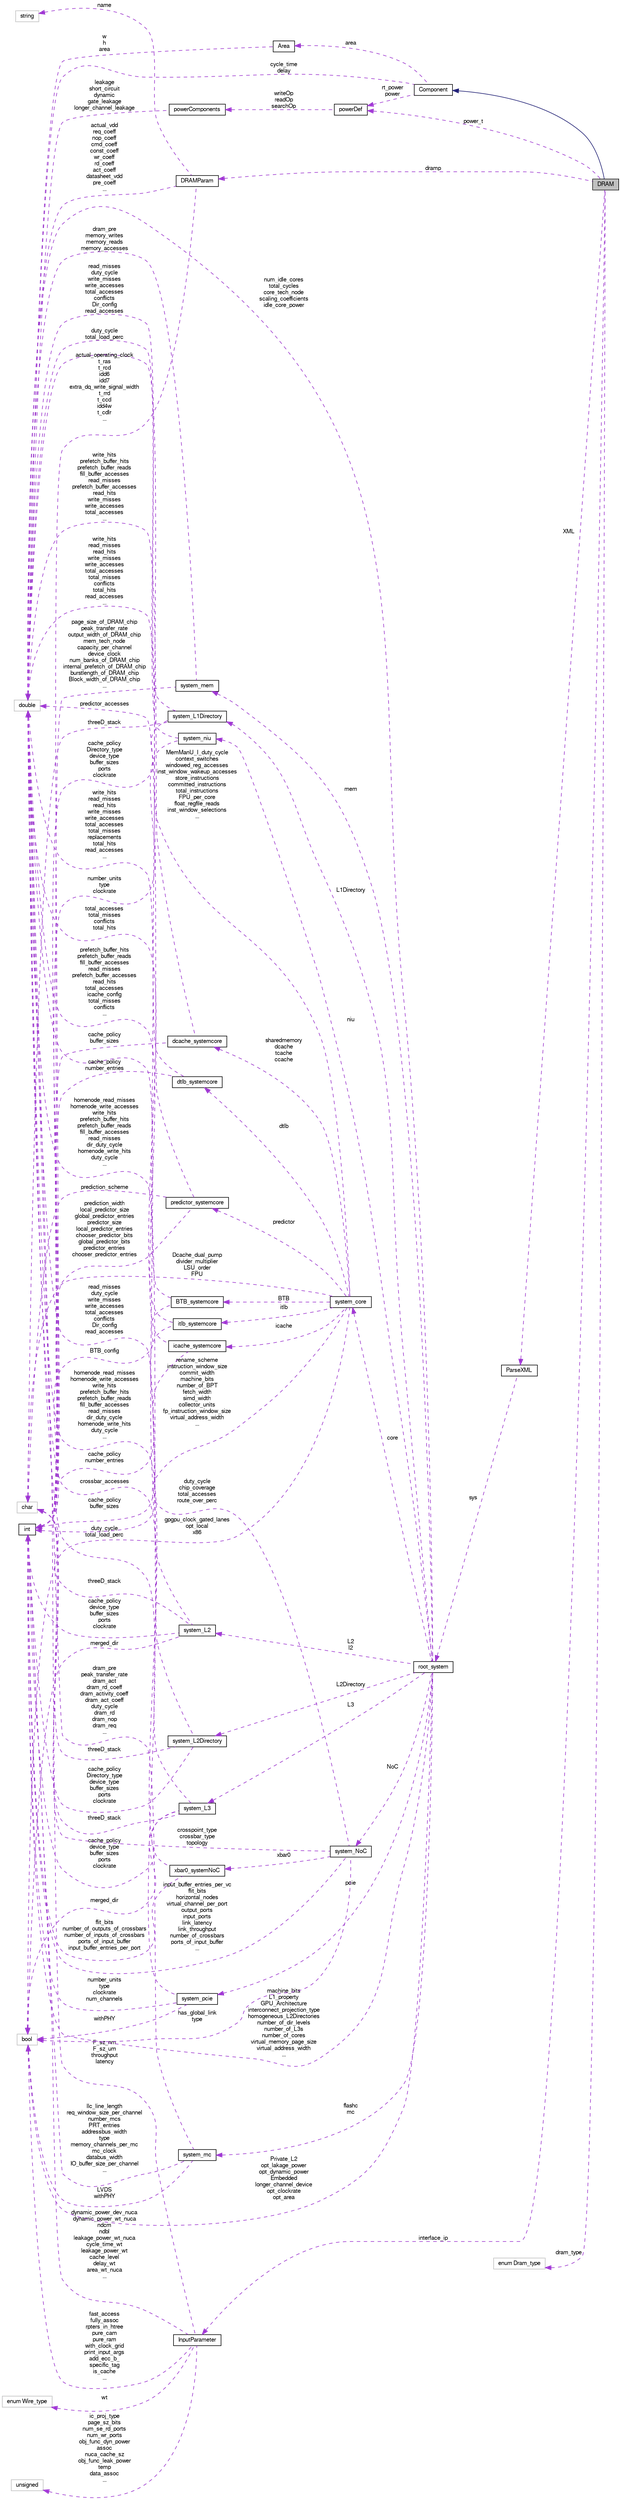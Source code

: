 digraph G
{
  bgcolor="transparent";
  edge [fontname="FreeSans",fontsize="10",labelfontname="FreeSans",labelfontsize="10"];
  node [fontname="FreeSans",fontsize="10",shape=record];
  rankdir=LR;
  Node1 [label="DRAM",height=0.2,width=0.4,color="black", fillcolor="grey75", style="filled" fontcolor="black"];
  Node2 -> Node1 [dir=back,color="midnightblue",fontsize="10",style="solid",fontname="FreeSans"];
  Node2 [label="Component",height=0.2,width=0.4,color="black",URL="$classComponent.html"];
  Node3 -> Node2 [dir=back,color="darkorchid3",fontsize="10",style="dashed",label="cycle_time\ndelay",fontname="FreeSans"];
  Node3 [label="double",height=0.2,width=0.4,color="grey75"];
  Node4 -> Node2 [dir=back,color="darkorchid3",fontsize="10",style="dashed",label="rt_power\npower",fontname="FreeSans"];
  Node4 [label="powerDef",height=0.2,width=0.4,color="black",URL="$classpowerDef.html"];
  Node5 -> Node4 [dir=back,color="darkorchid3",fontsize="10",style="dashed",label="writeOp\nreadOp\nsearchOp",fontname="FreeSans"];
  Node5 [label="powerComponents",height=0.2,width=0.4,color="black",URL="$classpowerComponents.html"];
  Node3 -> Node5 [dir=back,color="darkorchid3",fontsize="10",style="dashed",label="leakage\nshort_circuit\ndynamic\ngate_leakage\nlonger_channel_leakage",fontname="FreeSans"];
  Node6 -> Node2 [dir=back,color="darkorchid3",fontsize="10",style="dashed",label="area",fontname="FreeSans"];
  Node6 [label="Area",height=0.2,width=0.4,color="black",URL="$classArea.html"];
  Node3 -> Node6 [dir=back,color="darkorchid3",fontsize="10",style="dashed",label="w\nh\narea",fontname="FreeSans"];
  Node7 -> Node1 [dir=back,color="darkorchid3",fontsize="10",style="dashed",label="dram_type",fontname="FreeSans"];
  Node7 [label="enum Dram_type",height=0.2,width=0.4,color="grey75"];
  Node4 -> Node1 [dir=back,color="darkorchid3",fontsize="10",style="dashed",label="power_t",fontname="FreeSans"];
  Node8 -> Node1 [dir=back,color="darkorchid3",fontsize="10",style="dashed",label="dramp",fontname="FreeSans"];
  Node8 [label="DRAMParam",height=0.2,width=0.4,color="black",URL="$classDRAMParam.html"];
  Node3 -> Node8 [dir=back,color="darkorchid3",fontsize="10",style="dashed",label="actual_vdd\nreq_coeff\nnop_coeff\ncmd_coeff\nconst_coeff\nwr_coeff\nrd_coeff\nact_coeff\ndatasheet_vdd\npre_coeff\n...",fontname="FreeSans"];
  Node9 -> Node8 [dir=back,color="darkorchid3",fontsize="10",style="dashed",label="name",fontname="FreeSans"];
  Node9 [label="string",height=0.2,width=0.4,color="grey75"];
  Node10 -> Node8 [dir=back,color="darkorchid3",fontsize="10",style="dashed",label="actual_operating_clock\nt_ras\nt_rcd\nidd6\nidd7\nextra_dq_write_signal_width\nt_rrd\nt_ccd\nidd4w\nt_cdlr\n...",fontname="FreeSans"];
  Node10 [label="int",height=0.2,width=0.4,color="black",URL="$classint.html"];
  Node11 -> Node1 [dir=back,color="darkorchid3",fontsize="10",style="dashed",label="interface_ip",fontname="FreeSans"];
  Node11 [label="InputParameter",height=0.2,width=0.4,color="black",URL="$classInputParameter.html"];
  Node3 -> Node11 [dir=back,color="darkorchid3",fontsize="10",style="dashed",label="F_sz_nm\nF_sz_um\nthroughput\nlatency",fontname="FreeSans"];
  Node10 -> Node11 [dir=back,color="darkorchid3",fontsize="10",style="dashed",label="dynamic_power_dev_nuca\ndynamic_power_wt_nuca\nndcm\nndbl\nleakage_power_wt_nuca\ncycle_time_wt\nleakage_power_wt\ncache_level\ndelay_wt\narea_wt_nuca\n...",fontname="FreeSans"];
  Node12 -> Node11 [dir=back,color="darkorchid3",fontsize="10",style="dashed",label="fast_access\nfully_assoc\nrpters_in_htree\npure_cam\npure_ram\nwith_clock_grid\nprint_input_args\nadd_ecc_b_\nspecific_tag\nis_cache\n...",fontname="FreeSans"];
  Node12 [label="bool",height=0.2,width=0.4,color="grey75"];
  Node13 -> Node11 [dir=back,color="darkorchid3",fontsize="10",style="dashed",label="wt",fontname="FreeSans"];
  Node13 [label="enum Wire_type",height=0.2,width=0.4,color="grey75"];
  Node14 -> Node11 [dir=back,color="darkorchid3",fontsize="10",style="dashed",label="ic_proj_type\npage_sz_bits\nnum_se_rd_ports\nnum_wr_ports\nobj_func_dyn_power\nassoc\nnuca_cache_sz\nobj_func_leak_power\ntemp\ndata_assoc\n...",fontname="FreeSans"];
  Node14 [label="unsigned",height=0.2,width=0.4,color="grey75"];
  Node15 -> Node1 [dir=back,color="darkorchid3",fontsize="10",style="dashed",label="XML",fontname="FreeSans"];
  Node15 [label="ParseXML",height=0.2,width=0.4,color="black",URL="$classParseXML.html"];
  Node16 -> Node15 [dir=back,color="darkorchid3",fontsize="10",style="dashed",label="sys",fontname="FreeSans"];
  Node16 [label="root_system",height=0.2,width=0.4,color="black",URL="$structroot__system.html"];
  Node17 -> Node16 [dir=back,color="darkorchid3",fontsize="10",style="dashed",label="L2\nl2",fontname="FreeSans"];
  Node17 [label="system_L2",height=0.2,width=0.4,color="black",URL="$structsystem__L2.html"];
  Node3 -> Node17 [dir=back,color="darkorchid3",fontsize="10",style="dashed",label="homenode_read_misses\nhomenode_write_accesses\nwrite_hits\nprefetch_buffer_hits\nprefetch_buffer_reads\nfill_buffer_accesses\nread_misses\ndir_duty_cycle\nhomenode_write_hits\nduty_cycle\n...",fontname="FreeSans"];
  Node18 -> Node17 [dir=back,color="darkorchid3",fontsize="10",style="dashed",label="threeD_stack",fontname="FreeSans"];
  Node18 [label="char",height=0.2,width=0.4,color="grey75"];
  Node10 -> Node17 [dir=back,color="darkorchid3",fontsize="10",style="dashed",label="cache_policy\ndevice_type\nbuffer_sizes\nports\nclockrate",fontname="FreeSans"];
  Node12 -> Node17 [dir=back,color="darkorchid3",fontsize="10",style="dashed",label="merged_dir",fontname="FreeSans"];
  Node19 -> Node16 [dir=back,color="darkorchid3",fontsize="10",style="dashed",label="L3",fontname="FreeSans"];
  Node19 [label="system_L3",height=0.2,width=0.4,color="black",URL="$structsystem__L3.html"];
  Node3 -> Node19 [dir=back,color="darkorchid3",fontsize="10",style="dashed",label="homenode_read_misses\nhomenode_write_accesses\nwrite_hits\nprefetch_buffer_hits\nprefetch_buffer_reads\nfill_buffer_accesses\nread_misses\ndir_duty_cycle\nhomenode_write_hits\nduty_cycle\n...",fontname="FreeSans"];
  Node18 -> Node19 [dir=back,color="darkorchid3",fontsize="10",style="dashed",label="threeD_stack",fontname="FreeSans"];
  Node10 -> Node19 [dir=back,color="darkorchid3",fontsize="10",style="dashed",label="cache_policy\ndevice_type\nbuffer_sizes\nports\nclockrate",fontname="FreeSans"];
  Node12 -> Node19 [dir=back,color="darkorchid3",fontsize="10",style="dashed",label="merged_dir",fontname="FreeSans"];
  Node3 -> Node16 [dir=back,color="darkorchid3",fontsize="10",style="dashed",label="num_idle_cores\ntotal_cycles\ncore_tech_node\nscaling_coefficients\nidle_core_power",fontname="FreeSans"];
  Node20 -> Node16 [dir=back,color="darkorchid3",fontsize="10",style="dashed",label="L2Directory",fontname="FreeSans"];
  Node20 [label="system_L2Directory",height=0.2,width=0.4,color="black",URL="$structsystem__L2Directory.html"];
  Node3 -> Node20 [dir=back,color="darkorchid3",fontsize="10",style="dashed",label="read_misses\nduty_cycle\nwrite_misses\nwrite_accesses\ntotal_accesses\nconflicts\nDir_config\nread_accesses",fontname="FreeSans"];
  Node18 -> Node20 [dir=back,color="darkorchid3",fontsize="10",style="dashed",label="threeD_stack",fontname="FreeSans"];
  Node10 -> Node20 [dir=back,color="darkorchid3",fontsize="10",style="dashed",label="cache_policy\nDirectory_type\ndevice_type\nbuffer_sizes\nports\nclockrate",fontname="FreeSans"];
  Node21 -> Node16 [dir=back,color="darkorchid3",fontsize="10",style="dashed",label="flashc\nmc",fontname="FreeSans"];
  Node21 [label="system_mc",height=0.2,width=0.4,color="black",URL="$structsystem__mc.html"];
  Node3 -> Node21 [dir=back,color="darkorchid3",fontsize="10",style="dashed",label="dram_pre\npeak_transfer_rate\ndram_act\ndram_rd_coeff\ndram_activity_coeff\ndram_act_coeff\nduty_cycle\ndram_rd\ndram_nop\ndram_req\n...",fontname="FreeSans"];
  Node10 -> Node21 [dir=back,color="darkorchid3",fontsize="10",style="dashed",label="llc_line_length\nreq_window_size_per_channel\nnumber_mcs\nPRT_entries\naddressbus_width\ntype\nmemory_channels_per_mc\nmc_clock\ndatabus_width\nIO_buffer_size_per_channel\n...",fontname="FreeSans"];
  Node12 -> Node21 [dir=back,color="darkorchid3",fontsize="10",style="dashed",label="LVDS\nwithPHY",fontname="FreeSans"];
  Node22 -> Node16 [dir=back,color="darkorchid3",fontsize="10",style="dashed",label="mem",fontname="FreeSans"];
  Node22 [label="system_mem",height=0.2,width=0.4,color="black",URL="$structsystem__mem.html"];
  Node3 -> Node22 [dir=back,color="darkorchid3",fontsize="10",style="dashed",label="dram_pre\nmemory_writes\nmemory_reads\nmemory_accesses",fontname="FreeSans"];
  Node10 -> Node22 [dir=back,color="darkorchid3",fontsize="10",style="dashed",label="page_size_of_DRAM_chip\npeak_transfer_rate\noutput_width_of_DRAM_chip\nmem_tech_node\ncapacity_per_channel\ndevice_clock\nnum_banks_of_DRAM_chip\ninternal_prefetch_of_DRAM_chip\nburstlength_of_DRAM_chip\nBlock_width_of_DRAM_chip\n...",fontname="FreeSans"];
  Node23 -> Node16 [dir=back,color="darkorchid3",fontsize="10",style="dashed",label="L1Directory",fontname="FreeSans"];
  Node23 [label="system_L1Directory",height=0.2,width=0.4,color="black",URL="$structsystem__L1Directory.html"];
  Node3 -> Node23 [dir=back,color="darkorchid3",fontsize="10",style="dashed",label="read_misses\nduty_cycle\nwrite_misses\nwrite_accesses\ntotal_accesses\nconflicts\nDir_config\nread_accesses",fontname="FreeSans"];
  Node18 -> Node23 [dir=back,color="darkorchid3",fontsize="10",style="dashed",label="threeD_stack",fontname="FreeSans"];
  Node10 -> Node23 [dir=back,color="darkorchid3",fontsize="10",style="dashed",label="cache_policy\nDirectory_type\ndevice_type\nbuffer_sizes\nports\nclockrate",fontname="FreeSans"];
  Node24 -> Node16 [dir=back,color="darkorchid3",fontsize="10",style="dashed",label="niu",fontname="FreeSans"];
  Node24 [label="system_niu",height=0.2,width=0.4,color="black",URL="$structsystem__niu.html"];
  Node3 -> Node24 [dir=back,color="darkorchid3",fontsize="10",style="dashed",label="duty_cycle\ntotal_load_perc",fontname="FreeSans"];
  Node10 -> Node24 [dir=back,color="darkorchid3",fontsize="10",style="dashed",label="number_units\ntype\nclockrate",fontname="FreeSans"];
  Node25 -> Node16 [dir=back,color="darkorchid3",fontsize="10",style="dashed",label="core",fontname="FreeSans"];
  Node25 [label="system_core",height=0.2,width=0.4,color="black",URL="$structsystem__core.html"];
  Node26 -> Node25 [dir=back,color="darkorchid3",fontsize="10",style="dashed",label="predictor",fontname="FreeSans"];
  Node26 [label="predictor_systemcore",height=0.2,width=0.4,color="black",URL="$structpredictor__systemcore.html"];
  Node3 -> Node26 [dir=back,color="darkorchid3",fontsize="10",style="dashed",label="predictor_accesses",fontname="FreeSans"];
  Node18 -> Node26 [dir=back,color="darkorchid3",fontsize="10",style="dashed",label="prediction_scheme",fontname="FreeSans"];
  Node10 -> Node26 [dir=back,color="darkorchid3",fontsize="10",style="dashed",label="prediction_width\nlocal_predictor_size\nglobal_predictor_entries\npredictor_size\nlocal_predictor_entries\nchooser_predictor_bits\nglobal_predictor_bits\npredictor_entries\nchooser_predictor_entries",fontname="FreeSans"];
  Node27 -> Node25 [dir=back,color="darkorchid3",fontsize="10",style="dashed",label="BTB",fontname="FreeSans"];
  Node27 [label="BTB_systemcore",height=0.2,width=0.4,color="black",URL="$structBTB__systemcore.html"];
  Node3 -> Node27 [dir=back,color="darkorchid3",fontsize="10",style="dashed",label="write_hits\nread_misses\nread_hits\nwrite_misses\nwrite_accesses\ntotal_accesses\ntotal_misses\nreplacements\ntotal_hits\nread_accesses\n...",fontname="FreeSans"];
  Node10 -> Node27 [dir=back,color="darkorchid3",fontsize="10",style="dashed",label="BTB_config",fontname="FreeSans"];
  Node3 -> Node25 [dir=back,color="darkorchid3",fontsize="10",style="dashed",label="MemManU_I_duty_cycle\ncontext_switches\nwindowed_reg_accesses\ninst_window_wakeup_accesses\nstore_instructions\ncommitted_instructions\ntotal_instructions\nFPU_per_core\nfloat_regfile_reads\ninst_window_selections\n...",fontname="FreeSans"];
  Node28 -> Node25 [dir=back,color="darkorchid3",fontsize="10",style="dashed",label="itlb",fontname="FreeSans"];
  Node28 [label="itlb_systemcore",height=0.2,width=0.4,color="black",URL="$structitlb__systemcore.html"];
  Node3 -> Node28 [dir=back,color="darkorchid3",fontsize="10",style="dashed",label="total_accesses\ntotal_misses\nconflicts\ntotal_hits",fontname="FreeSans"];
  Node10 -> Node28 [dir=back,color="darkorchid3",fontsize="10",style="dashed",label="cache_policy\nnumber_entries",fontname="FreeSans"];
  Node29 -> Node25 [dir=back,color="darkorchid3",fontsize="10",style="dashed",label="icache",fontname="FreeSans"];
  Node29 [label="icache_systemcore",height=0.2,width=0.4,color="black",URL="$structicache__systemcore.html"];
  Node3 -> Node29 [dir=back,color="darkorchid3",fontsize="10",style="dashed",label="prefetch_buffer_hits\nprefetch_buffer_reads\nfill_buffer_accesses\nread_misses\nprefetch_buffer_accesses\nread_hits\ntotal_accesses\nicache_config\ntotal_misses\nconflicts\n...",fontname="FreeSans"];
  Node10 -> Node29 [dir=back,color="darkorchid3",fontsize="10",style="dashed",label="cache_policy\nbuffer_sizes",fontname="FreeSans"];
  Node18 -> Node25 [dir=back,color="darkorchid3",fontsize="10",style="dashed",label="Dcache_dual_pump\ndivider_multiplier\nLSU_order\nFPU",fontname="FreeSans"];
  Node10 -> Node25 [dir=back,color="darkorchid3",fontsize="10",style="dashed",label="rename_scheme\ninstruction_window_size\ncommit_width\nmachine_bits\nnumber_of_BPT\nfetch_width\nsimd_width\ncollector_units\nfp_instruction_window_size\nvirtual_address_width\n...",fontname="FreeSans"];
  Node30 -> Node25 [dir=back,color="darkorchid3",fontsize="10",style="dashed",label="sharedmemory\ndcache\ntcache\nccache",fontname="FreeSans"];
  Node30 [label="dcache_systemcore",height=0.2,width=0.4,color="black",URL="$structdcache__systemcore.html"];
  Node3 -> Node30 [dir=back,color="darkorchid3",fontsize="10",style="dashed",label="write_hits\nprefetch_buffer_hits\nprefetch_buffer_reads\nfill_buffer_accesses\nread_misses\nprefetch_buffer_accesses\nread_hits\nwrite_misses\nwrite_accesses\ntotal_accesses\n...",fontname="FreeSans"];
  Node10 -> Node30 [dir=back,color="darkorchid3",fontsize="10",style="dashed",label="cache_policy\nbuffer_sizes",fontname="FreeSans"];
  Node12 -> Node25 [dir=back,color="darkorchid3",fontsize="10",style="dashed",label="gpgpu_clock_gated_lanes\nopt_local\nx86",fontname="FreeSans"];
  Node31 -> Node25 [dir=back,color="darkorchid3",fontsize="10",style="dashed",label="dtlb",fontname="FreeSans"];
  Node31 [label="dtlb_systemcore",height=0.2,width=0.4,color="black",URL="$structdtlb__systemcore.html"];
  Node3 -> Node31 [dir=back,color="darkorchid3",fontsize="10",style="dashed",label="write_hits\nread_misses\nread_hits\nwrite_misses\nwrite_accesses\ntotal_accesses\ntotal_misses\nconflicts\ntotal_hits\nread_accesses\n...",fontname="FreeSans"];
  Node10 -> Node31 [dir=back,color="darkorchid3",fontsize="10",style="dashed",label="cache_policy\nnumber_entries",fontname="FreeSans"];
  Node10 -> Node16 [dir=back,color="darkorchid3",fontsize="10",style="dashed",label="machine_bits\nL1_property\nGPU_Architecture\ninterconnect_projection_type\nhomogeneous_L2Directories\nnumber_of_dir_levels\nnumber_of_L3s\nnumber_of_cores\nvirtual_memory_page_size\nvirtual_address_width\n...",fontname="FreeSans"];
  Node12 -> Node16 [dir=back,color="darkorchid3",fontsize="10",style="dashed",label="Private_L2\nopt_lakage_power\nopt_dynamic_power\nEmbedded\nlonger_channel_device\nopt_clockrate\nopt_area",fontname="FreeSans"];
  Node32 -> Node16 [dir=back,color="darkorchid3",fontsize="10",style="dashed",label="NoC",fontname="FreeSans"];
  Node32 [label="system_NoC",height=0.2,width=0.4,color="black",URL="$structsystem__NoC.html"];
  Node3 -> Node32 [dir=back,color="darkorchid3",fontsize="10",style="dashed",label="duty_cycle\nchip_coverage\ntotal_accesses\nroute_over_perc",fontname="FreeSans"];
  Node18 -> Node32 [dir=back,color="darkorchid3",fontsize="10",style="dashed",label="crosspoint_type\ncrossbar_type\ntopology",fontname="FreeSans"];
  Node10 -> Node32 [dir=back,color="darkorchid3",fontsize="10",style="dashed",label="input_buffer_entries_per_vc\nflit_bits\nhorizontal_nodes\nvirtual_channel_per_port\noutput_ports\ninput_ports\nlink_latency\nlink_throughput\nnumber_of_crossbars\nports_of_input_buffer\n...",fontname="FreeSans"];
  Node12 -> Node32 [dir=back,color="darkorchid3",fontsize="10",style="dashed",label="has_global_link\ntype",fontname="FreeSans"];
  Node33 -> Node32 [dir=back,color="darkorchid3",fontsize="10",style="dashed",label="xbar0",fontname="FreeSans"];
  Node33 [label="xbar0_systemNoC",height=0.2,width=0.4,color="black",URL="$structxbar0__systemNoC.html"];
  Node3 -> Node33 [dir=back,color="darkorchid3",fontsize="10",style="dashed",label="crossbar_accesses",fontname="FreeSans"];
  Node10 -> Node33 [dir=back,color="darkorchid3",fontsize="10",style="dashed",label="flit_bits\nnumber_of_outputs_of_crossbars\nnumber_of_inputs_of_crossbars\nports_of_input_buffer\ninput_buffer_entries_per_port",fontname="FreeSans"];
  Node34 -> Node16 [dir=back,color="darkorchid3",fontsize="10",style="dashed",label="pcie",fontname="FreeSans"];
  Node34 [label="system_pcie",height=0.2,width=0.4,color="black",URL="$structsystem__pcie.html"];
  Node3 -> Node34 [dir=back,color="darkorchid3",fontsize="10",style="dashed",label="duty_cycle\ntotal_load_perc",fontname="FreeSans"];
  Node10 -> Node34 [dir=back,color="darkorchid3",fontsize="10",style="dashed",label="number_units\ntype\nclockrate\nnum_channels",fontname="FreeSans"];
  Node12 -> Node34 [dir=back,color="darkorchid3",fontsize="10",style="dashed",label="withPHY",fontname="FreeSans"];
}
